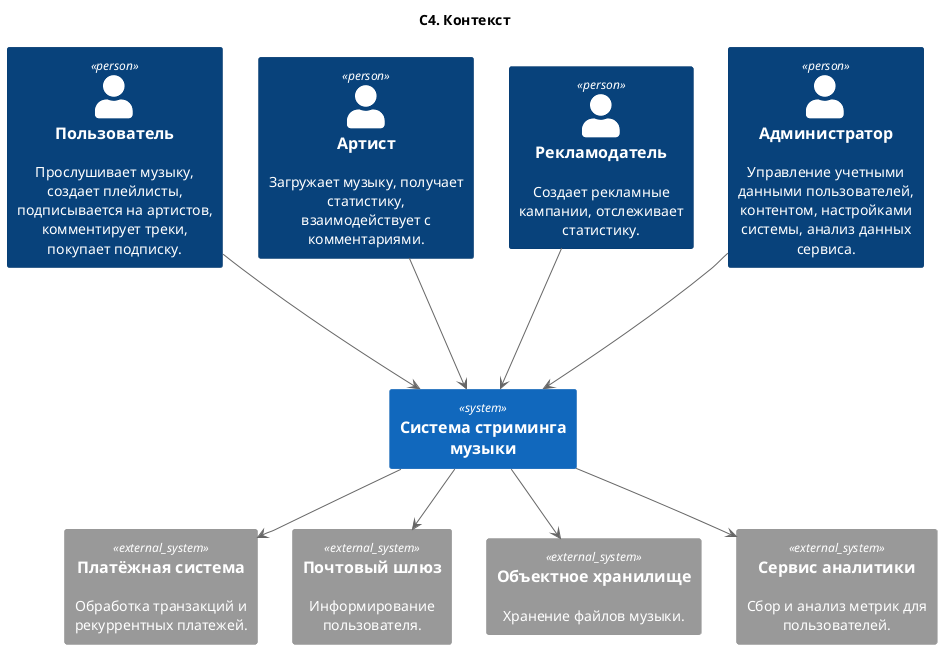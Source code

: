 @startuml
title "C4. Контекст"

!include <C4/C4_Container>

Person(user, "Пользователь", "Прослушивает музыку, создает плейлисты, подписывается на артистов, комментирует треки, покупает подписку.")
Person(artist, "Артист", "Загружает музыку, получает статистику, взаимодействует с комментариями.")
Person(advertiser, "Рекламодатель", "Создает рекламные кампании, отслеживает статистику.")
Person(admin, "Администратор", "Управление учетными данными пользователей, контентом, настройками системы, анализ данных сервиса.")

System(musicStreamingSystem, "Система стриминга музыки")
user ---> musicStreamingSystem
artist ---> musicStreamingSystem
advertiser ---> musicStreamingSystem
admin ---> musicStreamingSystem

System_Ext(paymentSystem, "Платёжная система", "Обработка транзакций и рекуррентных платежей.")
System_Ext(email, "Почтовый шлюз", "Информирование пользователя.")
System_Ext(storage, "Объектное хранилище", "Хранение файлов музыки.")
System_Ext(analytics, "Сервис аналитики", "Сбор и анализ метрик для пользователей.")

musicStreamingSystem --> paymentSystem
musicStreamingSystem --> email
musicStreamingSystem --> storage
musicStreamingSystem --> analytics
@enduml